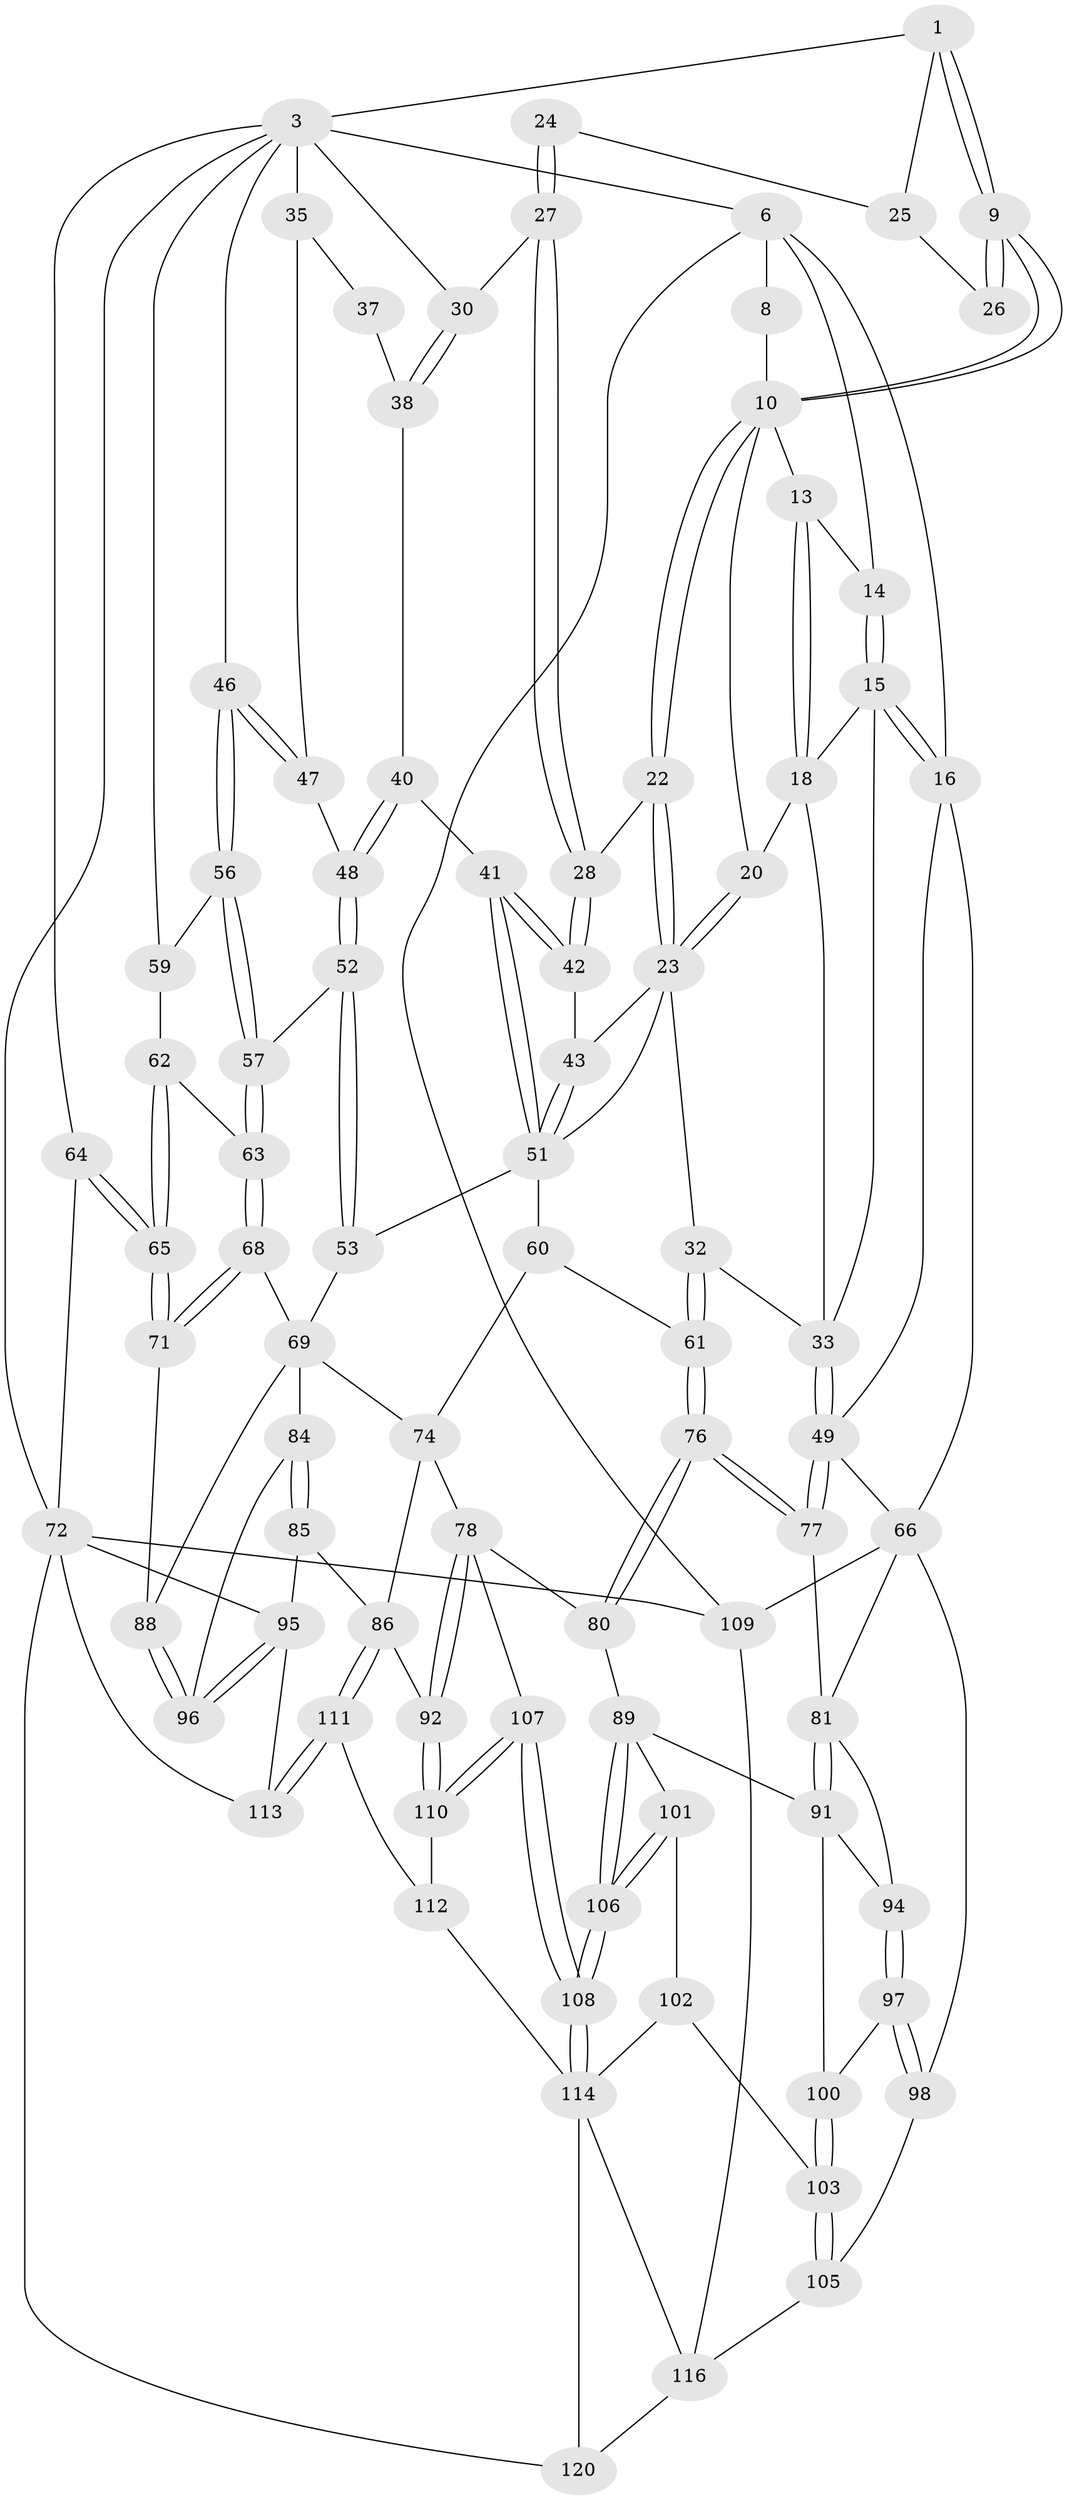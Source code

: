 // original degree distribution, {4: 0.21666666666666667, 6: 0.21666666666666667, 5: 0.5416666666666666, 3: 0.025}
// Generated by graph-tools (version 1.1) at 2025/21/03/04/25 18:21:36]
// undirected, 84 vertices, 194 edges
graph export_dot {
graph [start="1"]
  node [color=gray90,style=filled];
  1 [pos="+0.45865264063915717+0",super="+2"];
  3 [pos="+1+0",super="+29+4"];
  6 [pos="+0+0",super="+7"];
  8 [pos="+0.41023317569826817+0"];
  9 [pos="+0.5276975965546543+0.11464197430762041"];
  10 [pos="+0.5156039514879543+0.14607533463876726",super="+11"];
  13 [pos="+0.3013535169402946+0.09476177808948798"];
  14 [pos="+0.13247470184219548+0.050703911881999304"];
  15 [pos="+0.09622517176369923+0.2078303473709843",super="+19"];
  16 [pos="+0.02342831724821543+0.2634962900928068",super="+17"];
  18 [pos="+0.2326537092944446+0.2056364384809211",super="+21"];
  20 [pos="+0.3670328109433592+0.20086167782325925"];
  22 [pos="+0.5152876484201876+0.18583776965004745"];
  23 [pos="+0.4486853274809938+0.24667493885160252",super="+31"];
  24 [pos="+0.661352713643234+0.15888121175389358"];
  25 [pos="+0.8611599492769169+0"];
  26 [pos="+0.6026581403419004+0.09100937951235621"];
  27 [pos="+0.6484533677911838+0.207764188625554"];
  28 [pos="+0.598340016885691+0.22721411398469155"];
  30 [pos="+0.6982179411583808+0.21830625618669003"];
  32 [pos="+0.3494613657308912+0.44793103318859595"];
  33 [pos="+0.3246315074638213+0.45448370300241875",super="+34"];
  35 [pos="+0.7575682064470157+0.2728780015228696",super="+36"];
  37 [pos="+0.7081044960467425+0.30635025669402494"];
  38 [pos="+0.6927440283434032+0.25196329450740823",super="+39"];
  40 [pos="+0.6627113845496004+0.3360232259151411"];
  41 [pos="+0.6547662728263748+0.33726690720502567"];
  42 [pos="+0.5983764803480238+0.22736306517996732"];
  43 [pos="+0.5535023493076446+0.34670770708107557"];
  46 [pos="+0.826210974845103+0.34804213364074094"];
  47 [pos="+0.746264774318484+0.3337763367535314"];
  48 [pos="+0.7269388888510614+0.3703942249868618"];
  49 [pos="+0.29819857343061573+0.4757384670704945",super="+50"];
  51 [pos="+0.6434189545492023+0.3525524771735491",super="+54"];
  52 [pos="+0.7875389565783277+0.4453811190197603"];
  53 [pos="+0.7098591711588487+0.5272205087795618"];
  56 [pos="+0.8394240705043208+0.3761166789976517"];
  57 [pos="+0.8052851347927659+0.43747969676035914"];
  59 [pos="+0.9660673410389462+0.33746701328524403"];
  60 [pos="+0.5396352685546784+0.5367790823890517"];
  61 [pos="+0.5246756363586823+0.5338776211903612"];
  62 [pos="+0.9470854626321551+0.45645474148724935"];
  63 [pos="+0.8887469009511538+0.4900895061400076"];
  64 [pos="+1+0.6099312011630718"];
  65 [pos="+1+0.6085979274651545"];
  66 [pos="+0+0.6023811310991565",super="+67"];
  68 [pos="+0.9095406701013089+0.5630811706119765"];
  69 [pos="+0.7682641637011273+0.59670097079927",super="+83+70"];
  71 [pos="+0.996821310243515+0.6305548443591259"];
  72 [pos="+1+1",super="+119+73"];
  74 [pos="+0.664384239252975+0.6793153041514931",super="+75"];
  76 [pos="+0.4157063167360221+0.69238875764973"];
  77 [pos="+0.2768801077237831+0.5493249215834849"];
  78 [pos="+0.5103854355846649+0.7651779539825906",super="+79"];
  80 [pos="+0.43753434605711905+0.754555769919662"];
  81 [pos="+0.2551364345845283+0.5765702420124965",super="+82"];
  84 [pos="+0.7899250564317409+0.7538324220226662"];
  85 [pos="+0.762370616130614+0.7961077951198361"];
  86 [pos="+0.7366667359544683+0.7890522254549549",super="+87"];
  88 [pos="+0.9375829367762382+0.6797049065264942"];
  89 [pos="+0.37290747496120735+0.7789060811491024",super="+90"];
  91 [pos="+0.254193888766857+0.730300930202195",super="+93"];
  92 [pos="+0.5608022580051083+0.8124574606751763"];
  94 [pos="+0.07640768299093097+0.6875129118836725"];
  95 [pos="+0.9521197055032614+0.8790902116501758",super="+104"];
  96 [pos="+0.9337270416782134+0.7832843827067439"];
  97 [pos="+0.09571731796648154+0.7829304231097676"];
  98 [pos="+0.049797425700317505+0.8428979229395089"];
  100 [pos="+0.15271096001012394+0.8002931700400897"];
  101 [pos="+0.2445516170696997+0.852180589803915"];
  102 [pos="+0.218397030104103+0.8667514797423319"];
  103 [pos="+0.18701584022918027+0.8757591652277797"];
  105 [pos="+0.16756265495551567+0.9012647936152327"];
  106 [pos="+0.3281182793829347+0.879491854916937"];
  107 [pos="+0.4049801437755337+0.999166722650407"];
  108 [pos="+0.38817046616755896+1"];
  109 [pos="+0+1"];
  110 [pos="+0.563581985731766+0.8690514587923346"];
  111 [pos="+0.6305463008422002+0.9094862018215525"];
  112 [pos="+0.563683390424628+0.8691722711920093"];
  113 [pos="+0.7467941458823605+1"];
  114 [pos="+0.3792039390645361+1",super="+115+118"];
  116 [pos="+0.35123089077759245+1",super="+117"];
  120 [pos="+0.7109844882555749+1"];
  1 -- 9;
  1 -- 9;
  1 -- 3;
  1 -- 25;
  3 -- 35 [weight=2];
  3 -- 30;
  3 -- 64;
  3 -- 6;
  3 -- 72;
  3 -- 59;
  3 -- 46;
  6 -- 109;
  6 -- 8;
  6 -- 14;
  6 -- 16;
  8 -- 10;
  9 -- 10;
  9 -- 10;
  9 -- 26;
  9 -- 26;
  10 -- 22;
  10 -- 22;
  10 -- 20;
  10 -- 13;
  13 -- 14;
  13 -- 18;
  13 -- 18;
  14 -- 15;
  14 -- 15;
  15 -- 16;
  15 -- 16;
  15 -- 18;
  15 -- 33;
  16 -- 49;
  16 -- 66;
  18 -- 20;
  18 -- 33;
  20 -- 23;
  20 -- 23;
  22 -- 23;
  22 -- 23;
  22 -- 28;
  23 -- 32;
  23 -- 43;
  23 -- 51;
  24 -- 25;
  24 -- 27;
  24 -- 27;
  25 -- 26;
  27 -- 28;
  27 -- 28;
  27 -- 30;
  28 -- 42;
  28 -- 42;
  30 -- 38;
  30 -- 38;
  32 -- 33;
  32 -- 61;
  32 -- 61;
  33 -- 49;
  33 -- 49;
  35 -- 37;
  35 -- 47;
  37 -- 38 [weight=2];
  38 -- 40;
  40 -- 41;
  40 -- 48;
  40 -- 48;
  41 -- 42;
  41 -- 42;
  41 -- 51;
  41 -- 51;
  42 -- 43;
  43 -- 51;
  43 -- 51;
  46 -- 47;
  46 -- 47;
  46 -- 56;
  46 -- 56;
  47 -- 48;
  48 -- 52;
  48 -- 52;
  49 -- 77;
  49 -- 77;
  49 -- 66;
  51 -- 60;
  51 -- 53;
  52 -- 53;
  52 -- 53;
  52 -- 57;
  53 -- 69;
  56 -- 57;
  56 -- 57;
  56 -- 59;
  57 -- 63;
  57 -- 63;
  59 -- 62;
  60 -- 61;
  60 -- 74;
  61 -- 76;
  61 -- 76;
  62 -- 63;
  62 -- 65;
  62 -- 65;
  63 -- 68;
  63 -- 68;
  64 -- 65;
  64 -- 65;
  64 -- 72;
  65 -- 71;
  65 -- 71;
  66 -- 109;
  66 -- 98;
  66 -- 81;
  68 -- 69;
  68 -- 71;
  68 -- 71;
  69 -- 88;
  69 -- 84;
  69 -- 74;
  71 -- 88;
  72 -- 109;
  72 -- 113;
  72 -- 120;
  72 -- 95;
  74 -- 86;
  74 -- 78;
  76 -- 77;
  76 -- 77;
  76 -- 80;
  76 -- 80;
  77 -- 81;
  78 -- 92;
  78 -- 92;
  78 -- 80;
  78 -- 107;
  80 -- 89;
  81 -- 91;
  81 -- 91;
  81 -- 94;
  84 -- 85;
  84 -- 85;
  84 -- 96;
  85 -- 86;
  85 -- 95;
  86 -- 111;
  86 -- 111;
  86 -- 92;
  88 -- 96;
  88 -- 96;
  89 -- 106;
  89 -- 106;
  89 -- 91;
  89 -- 101;
  91 -- 100;
  91 -- 94;
  92 -- 110;
  92 -- 110;
  94 -- 97;
  94 -- 97;
  95 -- 96;
  95 -- 96;
  95 -- 113;
  97 -- 98;
  97 -- 98;
  97 -- 100;
  98 -- 105;
  100 -- 103;
  100 -- 103;
  101 -- 102;
  101 -- 106;
  101 -- 106;
  102 -- 103;
  102 -- 114;
  103 -- 105;
  103 -- 105;
  105 -- 116;
  106 -- 108;
  106 -- 108;
  107 -- 108;
  107 -- 108;
  107 -- 110;
  107 -- 110;
  108 -- 114;
  108 -- 114;
  109 -- 116;
  110 -- 112;
  111 -- 112;
  111 -- 113;
  111 -- 113;
  112 -- 114;
  114 -- 116;
  114 -- 120;
  116 -- 120;
}
